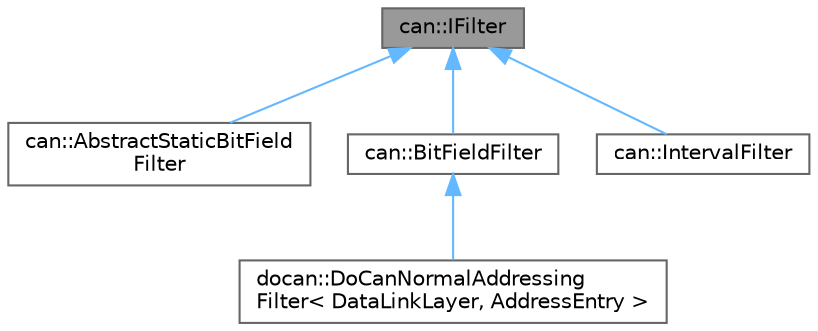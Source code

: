 digraph "can::IFilter"
{
 // LATEX_PDF_SIZE
  bgcolor="transparent";
  edge [fontname=Helvetica,fontsize=10,labelfontname=Helvetica,labelfontsize=10];
  node [fontname=Helvetica,fontsize=10,shape=box,height=0.2,width=0.4];
  Node1 [id="Node000001",label="can::IFilter",height=0.2,width=0.4,color="gray40", fillcolor="grey60", style="filled", fontcolor="black",tooltip=" "];
  Node1 -> Node2 [id="edge1_Node000001_Node000002",dir="back",color="steelblue1",style="solid",tooltip=" "];
  Node2 [id="Node000002",label="can::AbstractStaticBitField\lFilter",height=0.2,width=0.4,color="gray40", fillcolor="white", style="filled",URL="$d2/d05/classcan_1_1AbstractStaticBitFieldFilter.html",tooltip=" "];
  Node1 -> Node3 [id="edge2_Node000001_Node000003",dir="back",color="steelblue1",style="solid",tooltip=" "];
  Node3 [id="Node000003",label="can::BitFieldFilter",height=0.2,width=0.4,color="gray40", fillcolor="white", style="filled",URL="$db/d97/classcan_1_1BitFieldFilter.html",tooltip=" "];
  Node3 -> Node4 [id="edge3_Node000003_Node000004",dir="back",color="steelblue1",style="solid",tooltip=" "];
  Node4 [id="Node000004",label="docan::DoCanNormalAddressing\lFilter\< DataLinkLayer, AddressEntry \>",height=0.2,width=0.4,color="gray40", fillcolor="white", style="filled",URL="$df/d5a/classdocan_1_1DoCanNormalAddressingFilter.html",tooltip=" "];
  Node1 -> Node5 [id="edge4_Node000001_Node000005",dir="back",color="steelblue1",style="solid",tooltip=" "];
  Node5 [id="Node000005",label="can::IntervalFilter",height=0.2,width=0.4,color="gray40", fillcolor="white", style="filled",URL="$db/d67/classcan_1_1IntervalFilter.html",tooltip=" "];
}
